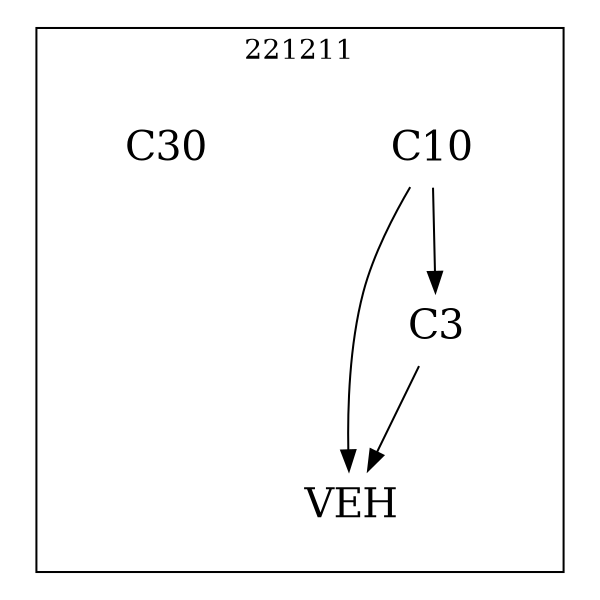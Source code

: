 strict digraph DAGS {
	size = "4,4!" ; ratio ="fill"; subgraph cluster_0{
			labeldoc = "t";
			label = "221211";node	[label= VEH, shape = plaintext, fontsize=20] VEH;node	[label= C3, shape = plaintext, fontsize=20] C3;node	[label= C10, shape = plaintext, fontsize=20] C10;node	[label= C30, shape = plaintext, fontsize=20] C30;
C3->VEH;
C10->VEH;
C10->C3;
	}}
